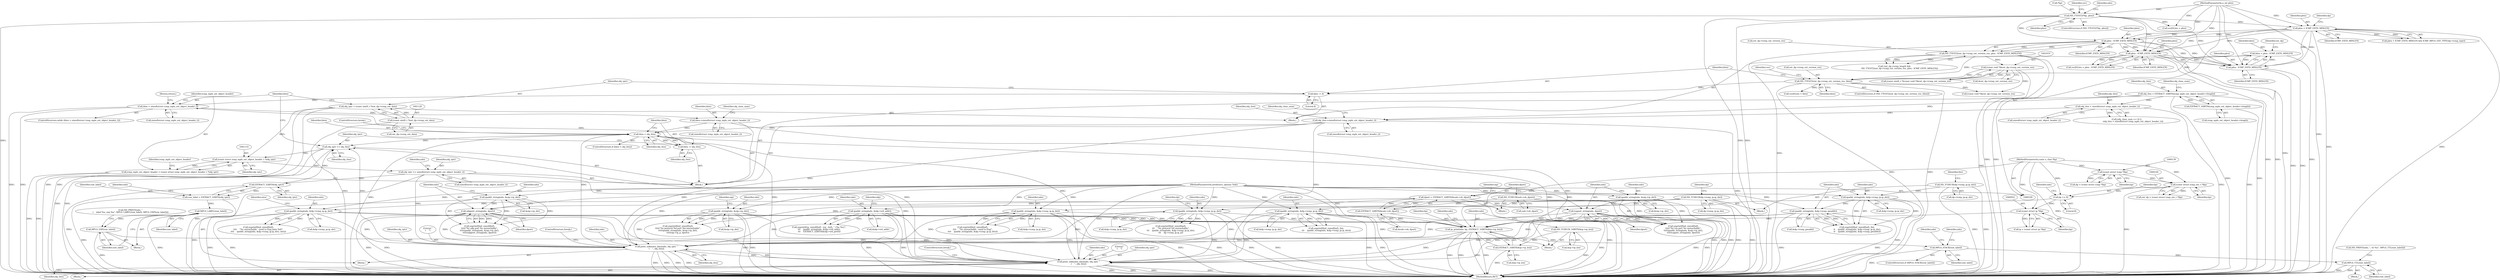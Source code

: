 digraph "0_tcpdump_8509ef02eceb2bbb479cea10fe4a7ec6395f1a8b@API" {
"1001125" [label="(Call,hlen > sizeof(struct icmp_mpls_ext_object_header_t))"];
"1001253" [label="(Call,hlen -= obj_tlen)"];
"1001249" [label="(Call,hlen < obj_tlen)"];
"1001173" [label="(Call,hlen-=sizeof(struct icmp_mpls_ext_object_header_t))"];
"1001125" [label="(Call,hlen > sizeof(struct icmp_mpls_ext_object_header_t))"];
"1001114" [label="(Call,hlen -= 4)"];
"1001069" [label="(Call,ND_TTEST2(ext_dp->icmp_ext_version_res, hlen))"];
"1001002" [label="(Call,ND_TTEST2(ext_dp->icmp_ext_version_res, plen - ICMP_EXTD_MINLEN))"];
"1001006" [label="(Call,plen - ICMP_EXTD_MINLEN)"];
"1000880" [label="(Call,ND_TTEST2(*bp, plen))"];
"1000112" [label="(MethodParameterIn,u_int plen)"];
"1000985" [label="(Call,plen > ICMP_EXTD_MINLEN)"];
"1001018" [label="(Call,(const void *)&ext_dp->icmp_ext_version_res)"];
"1001063" [label="(Call,hlen = plen - ICMP_EXTD_MINLEN)"];
"1001065" [label="(Call,plen - ICMP_EXTD_MINLEN)"];
"1001030" [label="(Call,plen - ICMP_EXTD_MINLEN)"];
"1001188" [label="(Call,obj_tlen-=sizeof(struct icmp_mpls_ext_object_header_t))"];
"1001138" [label="(Call,obj_tlen = EXTRACT_16BITS(icmp_mpls_ext_object_header->length))"];
"1001140" [label="(Call,EXTRACT_16BITS(icmp_mpls_ext_object_header->length))"];
"1001182" [label="(Call,obj_tlen < sizeof(struct icmp_mpls_ext_object_header_t))"];
"1001234" [label="(Call,print_unknown_data(ndo, obj_tptr, \"\n\t    \", obj_tlen))"];
"1000311" [label="(Call,udpport_string(ndo, dport))"];
"1000305" [label="(Call,ipaddr_string(ndo, &oip->ip_dst))"];
"1000110" [label="(MethodParameterIn,netdissect_options *ndo)"];
"1000267" [label="(Call,dport = EXTRACT_16BITS(&ouh->uh_dport))"];
"1000269" [label="(Call,EXTRACT_16BITS(&ouh->uh_dport))"];
"1000263" [label="(Call,ND_TCHECK(ouh->uh_dport))"];
"1000293" [label="(Call,tcpport_string(ndo, dport))"];
"1000287" [label="(Call,ipaddr_string(ndo, &oip->ip_dst))"];
"1000408" [label="(Call,ipaddr_string(ndo, &dp->icmp_ip.ip_dst))"];
"1000196" [label="(Call,ND_TCHECK(dp->icmp_ip.ip_dst))"];
"1001242" [label="(Call,print_unknown_data(ndo, obj_tptr, \"\n\t    \", obj_tlen))"];
"1000365" [label="(Call,ipaddr_string(ndo, &dp->icmp_ip.ip_dst))"];
"1000323" [label="(Call,ipaddr_string(ndo, &oip->ip_dst))"];
"1000656" [label="(Call,ipaddr_string(ndo, &idp->ird_addr))"];
"1000383" [label="(Call,ipaddr_string(ndo, &dp->icmp_ip.ip_dst))"];
"1000964" [label="(Call,ip_print(ndo, bp, EXTRACT_16BITS(&ip->ip_len)))"];
"1000221" [label="(Call,ipaddr_string(ndo, &dp->icmp_ip.ip_dst))"];
"1000448" [label="(Call,ipaddr_string(ndo, &dp->icmp_gwaddr))"];
"1000440" [label="(Call,ipaddr_string(ndo, &dp->icmp_ip.ip_dst))"];
"1000419" [label="(Call,ND_TCHECK(dp->icmp_ip.ip_dst))"];
"1000951" [label="(Call,(const struct ip *)bp)"];
"1000942" [label="(Call,bp += 8)"];
"1000143" [label="(Call,(const struct icmp_ext_t *)bp)"];
"1000138" [label="(Call,(const struct icmp *)bp)"];
"1000111" [label="(MethodParameterIn,const u_char *bp)"];
"1000967" [label="(Call,EXTRACT_16BITS(&ip->ip_len))"];
"1000959" [label="(Call,ND_TCHECK_16BITS(&ip->ip_len))"];
"1001154" [label="(Call,obj_tptr += sizeof(struct icmp_mpls_ext_object_header_t))"];
"1001132" [label="(Call,(const struct icmp_mpls_ext_object_header_t *)obj_tptr)"];
"1001256" [label="(Call,obj_tptr += obj_tlen)"];
"1001206" [label="(Call,EXTRACT_32BITS(obj_tptr))"];
"1001117" [label="(Call,obj_tptr = (const uint8_t *)ext_dp->icmp_ext_data)"];
"1001119" [label="(Call,(const uint8_t *)ext_dp->icmp_ext_data)"];
"1001130" [label="(Call,icmp_mpls_ext_object_header = (const struct icmp_mpls_ext_object_header_t *)obj_tptr)"];
"1001204" [label="(Call,raw_label = EXTRACT_32BITS(obj_tptr))"];
"1001214" [label="(Call,MPLS_LABEL(raw_label))"];
"1001216" [label="(Call,MPLS_EXP(raw_label))"];
"1001219" [label="(Call,MPLS_STACK(raw_label))"];
"1001230" [label="(Call,MPLS_TTL(raw_label))"];
"1000426" [label="(Identifier,fmt)"];
"1000941" [label="(Block,)"];
"1000658" [label="(Call,&idp->ird_addr)"];
"1000880" [label="(Call,ND_TTEST2(*bp, plen))"];
"1001243" [label="(Identifier,ndo)"];
"1000947" [label="(Identifier,ndo)"];
"1000942" [label="(Call,bp += 8)"];
"1001141" [label="(Call,icmp_mpls_ext_object_header->length)"];
"1000896" [label="(Call,vec[0].len = plen)"];
"1000665" [label="(Identifier,idp)"];
"1001067" [label="(Identifier,ICMP_EXTD_MINLEN)"];
"1001030" [label="(Call,plen - ICMP_EXTD_MINLEN)"];
"1001183" [label="(Identifier,obj_tlen)"];
"1001245" [label="(Literal,\"\n\t    \")"];
"1000276" [label="(Identifier,oip)"];
"1000657" [label="(Identifier,ndo)"];
"1000384" [label="(Identifier,ndo)"];
"1000294" [label="(Identifier,ndo)"];
"1001228" [label="(Block,)"];
"1001070" [label="(Call,ext_dp->icmp_ext_version_res)"];
"1000997" [label="(Call,!ext_dp->icmp_length &&\n                ND_TTEST2(ext_dp->icmp_ext_version_res, plen - ICMP_EXTD_MINLEN))"];
"1001219" [label="(Call,MPLS_STACK(raw_label))"];
"1001020" [label="(Call,&ext_dp->icmp_ext_version_res)"];
"1000656" [label="(Call,ipaddr_string(ndo, &idp->ird_addr))"];
"1001239" [label="(ControlStructure,break;)"];
"1000136" [label="(Call,dp = (const struct icmp *)bp)"];
"1001066" [label="(Identifier,plen)"];
"1001254" [label="(Identifier,hlen)"];
"1000162" [label="(Block,)"];
"1000881" [label="(Call,*bp)"];
"1000647" [label="(Call,snprintf(cp, sizeof(buf) - (cp - buf), \" {%s %u}\",\n\t\t\t    ipaddr_string(ndo, &idp->ird_addr),\n\t\t\t    EXTRACT_32BITS(&idp->ird_pref)))"];
"1000985" [label="(Call,plen > ICMP_EXTD_MINLEN)"];
"1000944" [label="(Literal,8)"];
"1001173" [label="(Call,hlen-=sizeof(struct icmp_mpls_ext_object_header_t))"];
"1000269" [label="(Call,EXTRACT_16BITS(&ouh->uh_dport))"];
"1000197" [label="(Call,dp->icmp_ip.ip_dst)"];
"1001188" [label="(Call,obj_tlen-=sizeof(struct icmp_mpls_ext_object_header_t))"];
"1000307" [label="(Call,&oip->ip_dst)"];
"1000111" [label="(MethodParameterIn,const u_char *bp)"];
"1001216" [label="(Call,MPLS_EXP(raw_label))"];
"1000435" [label="(Call,snprintf(buf, sizeof(buf), fmt,\n\t\t    ipaddr_string(ndo, &dp->icmp_ip.ip_dst),\n\t\t    ipaddr_string(ndo, &dp->icmp_gwaddr)))"];
"1000883" [label="(Identifier,plen)"];
"1001145" [label="(Identifier,obj_class_num)"];
"1000966" [label="(Identifier,bp)"];
"1001016" [label="(Call,(const uint8_t *)(const void *)&ext_dp->icmp_ext_version_res)"];
"1001175" [label="(Call,sizeof(struct icmp_mpls_ext_object_header_t))"];
"1001235" [label="(Identifier,ndo)"];
"1000366" [label="(Identifier,ndo)"];
"1000141" [label="(Call,ext_dp = (const struct icmp_ext_t *)bp)"];
"1000949" [label="(Call,ip = (const struct ip *)bp)"];
"1000440" [label="(Call,ipaddr_string(ndo, &dp->icmp_ip.ip_dst))"];
"1001249" [label="(Call,hlen < obj_tlen)"];
"1001244" [label="(Identifier,obj_tptr)"];
"1000204" [label="(Identifier,dp)"];
"1000223" [label="(Call,&dp->icmp_ip.ip_dst)"];
"1000888" [label="(Identifier,vec)"];
"1000953" [label="(Identifier,bp)"];
"1001127" [label="(Call,sizeof(struct icmp_mpls_ext_object_header_t))"];
"1001126" [label="(Identifier,hlen)"];
"1000145" [label="(Identifier,bp)"];
"1000968" [label="(Call,&ip->ip_len)"];
"1001118" [label="(Identifier,obj_tptr)"];
"1000318" [label="(Call,snprintf(buf, sizeof(buf),\n\t\t\t\t\t\"%s protocol %d port %d unreachable\",\n\t\t\t\t\tipaddr_string(ndo, &oip->ip_dst),\n\t\t\t\t\toip->ip_p, dport))"];
"1001214" [label="(Call,MPLS_LABEL(raw_label))"];
"1000196" [label="(Call,ND_TCHECK(dp->icmp_ip.ip_dst))"];
"1001207" [label="(Identifier,obj_tptr)"];
"1001089" [label="(Call,vec[0].len = hlen)"];
"1000385" [label="(Call,&dp->icmp_ip.ip_dst)"];
"1001205" [label="(Identifier,raw_label)"];
"1001198" [label="(Block,)"];
"1000960" [label="(Call,&ip->ip_len)"];
"1000984" [label="(Call,plen > ICMP_EXTD_MINLEN && ICMP_MPLS_EXT_TYPE(dp->icmp_type))"];
"1000300" [label="(Call,snprintf(buf, sizeof(buf),\n\t\t\t\t\t\"%s udp port %s unreachable\",\n\t\t\t\t\tipaddr_string(ndo, &oip->ip_dst),\n\t\t\t\t\tudpport_string(ndo, dport)))"];
"1000449" [label="(Identifier,ndo)"];
"1000964" [label="(Call,ip_print(ndo, bp, EXTRACT_16BITS(&ip->ip_len)))"];
"1000408" [label="(Call,ipaddr_string(ndo, &dp->icmp_ip.ip_dst))"];
"1001160" [label="(Identifier,ndo)"];
"1001236" [label="(Identifier,obj_tptr)"];
"1000287" [label="(Call,ipaddr_string(ndo, &oip->ip_dst))"];
"1001156" [label="(Call,sizeof(struct icmp_mpls_ext_object_header_t))"];
"1001131" [label="(Identifier,icmp_mpls_ext_object_header)"];
"1001253" [label="(Call,hlen -= obj_tlen)"];
"1001065" [label="(Call,plen - ICMP_EXTD_MINLEN)"];
"1001003" [label="(Call,ext_dp->icmp_ext_version_res)"];
"1001132" [label="(Call,(const struct icmp_mpls_ext_object_header_t *)obj_tptr)"];
"1000110" [label="(MethodParameterIn,netdissect_options *ndo)"];
"1001258" [label="(Identifier,obj_tlen)"];
"1001190" [label="(Call,sizeof(struct icmp_mpls_ext_object_header_t))"];
"1001125" [label="(Call,hlen > sizeof(struct icmp_mpls_ext_object_header_t))"];
"1000270" [label="(Call,&ouh->uh_dport)"];
"1000410" [label="(Call,&dp->icmp_ip.ip_dst)"];
"1000143" [label="(Call,(const struct icmp_ext_t *)bp)"];
"1000450" [label="(Call,&dp->icmp_gwaddr)"];
"1001242" [label="(Call,print_unknown_data(ndo, obj_tptr, \"\n\t    \", obj_tlen))"];
"1001184" [label="(Call,sizeof(struct icmp_mpls_ext_object_header_t))"];
"1001213" [label="(Block,)"];
"1001078" [label="(Identifier,vec)"];
"1001247" [label="(ControlStructure,break;)"];
"1001018" [label="(Call,(const void *)&ext_dp->icmp_ext_version_res)"];
"1001257" [label="(Identifier,obj_tptr)"];
"1001256" [label="(Call,obj_tptr += obj_tlen)"];
"1001063" [label="(Call,hlen = plen - ICMP_EXTD_MINLEN)"];
"1001210" [label="(Identifier,ndo)"];
"1000306" [label="(Identifier,ndo)"];
"1001031" [label="(Identifier,plen)"];
"1001217" [label="(Identifier,raw_label)"];
"1001259" [label="(Return,return;)"];
"1001007" [label="(Identifier,plen)"];
"1001071" [label="(Identifier,ext_dp)"];
"1000112" [label="(MethodParameterIn,u_int plen)"];
"1001129" [label="(Block,)"];
"1001002" [label="(Call,ND_TTEST2(ext_dp->icmp_ext_version_res, plen - ICMP_EXTD_MINLEN))"];
"1000442" [label="(Call,&dp->icmp_ip.ip_dst)"];
"1001215" [label="(Identifier,raw_label)"];
"1001220" [label="(Identifier,raw_label)"];
"1000360" [label="(Call,snprintf(buf, sizeof(buf),\n\t\t\t\t    \"%s unreachable - need to frag (mtu %d)\",\n\t\t\t\t    ipaddr_string(ndo, &dp->icmp_ip.ip_dst), mtu))"];
"1000323" [label="(Call,ipaddr_string(ndo, &oip->ip_dst))"];
"1000324" [label="(Identifier,ndo)"];
"1000951" [label="(Call,(const struct ip *)bp)"];
"1000267" [label="(Call,dport = EXTRACT_16BITS(&ouh->uh_dport))"];
"1001154" [label="(Call,obj_tptr += sizeof(struct icmp_mpls_ext_object_header_t))"];
"1001115" [label="(Identifier,hlen)"];
"1000288" [label="(Identifier,ndo)"];
"1000403" [label="(Call,snprintf(buf, sizeof(buf), fmt,\n\t\t\t    ipaddr_string(ndo, &dp->icmp_ip.ip_dst)))"];
"1001206" [label="(Call,EXTRACT_32BITS(obj_tptr))"];
"1001193" [label="(Identifier,obj_class_num)"];
"1001248" [label="(ControlStructure,if (hlen < obj_tlen))"];
"1001225" [label="(Call,ND_PRINT((ndo, \", ttl %u\", MPLS_TTL(raw_label))))"];
"1000312" [label="(Identifier,ndo)"];
"1001073" [label="(Identifier,hlen)"];
"1001064" [label="(Identifier,hlen)"];
"1001230" [label="(Call,MPLS_TTL(raw_label))"];
"1001134" [label="(Identifier,obj_tptr)"];
"1001068" [label="(ControlStructure,if (ND_TTEST2(ext_dp->icmp_ext_version_res, hlen)))"];
"1000419" [label="(Call,ND_TCHECK(dp->icmp_ip.ip_dst))"];
"1000216" [label="(Call,snprintf(buf, sizeof(buf),\n\t\t\t    \"%s protocol %d unreachable\",\n\t\t\t    ipaddr_string(ndo, &dp->icmp_ip.ip_dst),\n\t\t\t    dp->icmp_ip.ip_p))"];
"1000295" [label="(Identifier,dport)"];
"1001255" [label="(Identifier,obj_tlen)"];
"1001130" [label="(Call,icmp_mpls_ext_object_header = (const struct icmp_mpls_ext_object_header_t *)obj_tptr)"];
"1000879" [label="(ControlStructure,if (ND_TTEST2(*bp, plen)))"];
"1000268" [label="(Identifier,dport)"];
"1001024" [label="(Call,vec[0].len = plen - ICMP_EXTD_MINLEN)"];
"1000383" [label="(Call,ipaddr_string(ndo, &dp->icmp_ip.ip_dst))"];
"1001138" [label="(Call,obj_tlen = EXTRACT_16BITS(icmp_mpls_ext_object_header->length))"];
"1001119" [label="(Call,(const uint8_t *)ext_dp->icmp_ext_data)"];
"1001069" [label="(Call,ND_TTEST2(ext_dp->icmp_ext_version_res, hlen))"];
"1001252" [label="(ControlStructure,break;)"];
"1000974" [label="(Identifier,ndo)"];
"1000959" [label="(Call,ND_TCHECK_16BITS(&ip->ip_len))"];
"1001174" [label="(Identifier,hlen)"];
"1000325" [label="(Call,&oip->ip_dst)"];
"1001137" [label="(Identifier,icmp_mpls_ext_object_header)"];
"1000409" [label="(Identifier,ndo)"];
"1001008" [label="(Identifier,ICMP_EXTD_MINLEN)"];
"1000420" [label="(Call,dp->icmp_ip.ip_dst)"];
"1001139" [label="(Identifier,obj_tlen)"];
"1000373" [label="(Identifier,mtu)"];
"1001234" [label="(Call,print_unknown_data(ndo, obj_tptr, \"\n\t    \", obj_tlen))"];
"1000990" [label="(Identifier,dp)"];
"1001223" [label="(Identifier,ndo)"];
"1000231" [label="(Identifier,dp)"];
"1001124" [label="(ControlStructure,while (hlen > sizeof(struct icmp_mpls_ext_object_header_t)))"];
"1001237" [label="(Literal,\"\n\t    \")"];
"1000987" [label="(Identifier,ICMP_EXTD_MINLEN)"];
"1000293" [label="(Call,tcpport_string(ndo, dport))"];
"1000365" [label="(Call,ipaddr_string(ndo, &dp->icmp_ip.ip_dst))"];
"1000140" [label="(Identifier,bp)"];
"1000986" [label="(Identifier,plen)"];
"1000378" [label="(Call,snprintf(buf, sizeof(buf),\n\t\t\t\t    \"%s unreachable - need to frag\",\n\t\t\t\t    ipaddr_string(ndo, &dp->icmp_ip.ip_dst)))"];
"1000263" [label="(Call,ND_TCHECK(ouh->uh_dport))"];
"1001114" [label="(Call,hlen -= 4)"];
"1001140" [label="(Call,EXTRACT_16BITS(icmp_mpls_ext_object_header->length))"];
"1001178" [label="(Call,(obj_class_num == 0) ||\n                    (obj_tlen < sizeof(struct icmp_mpls_ext_object_header_t)))"];
"1000992" [label="(Block,)"];
"1000311" [label="(Call,udpport_string(ndo, dport))"];
"1000221" [label="(Call,ipaddr_string(ndo, &dp->icmp_ip.ip_dst))"];
"1001251" [label="(Identifier,obj_tlen)"];
"1001180" [label="(Identifier,obj_class_num)"];
"1000330" [label="(Identifier,oip)"];
"1001182" [label="(Call,obj_tlen < sizeof(struct icmp_mpls_ext_object_header_t))"];
"1001265" [label="(MethodReturn,RET)"];
"1001250" [label="(Identifier,hlen)"];
"1000313" [label="(Identifier,dport)"];
"1000282" [label="(Call,snprintf(buf, sizeof(buf),\n\t\t\t\t\t\"%s tcp port %s unreachable\",\n\t\t\t\t\tipaddr_string(ndo, &oip->ip_dst),\n\t\t\t\t\ttcpport_string(ndo, dport)))"];
"1001227" [label="(Identifier,ndo)"];
"1001246" [label="(Identifier,obj_tlen)"];
"1000441" [label="(Identifier,ndo)"];
"1001194" [label="(Block,)"];
"1001155" [label="(Identifier,obj_tptr)"];
"1001218" [label="(ControlStructure,if (MPLS_STACK(raw_label)))"];
"1000206" [label="(Block,)"];
"1000965" [label="(Identifier,ndo)"];
"1001121" [label="(Call,ext_dp->icmp_ext_data)"];
"1001189" [label="(Identifier,obj_tlen)"];
"1001117" [label="(Call,obj_tptr = (const uint8_t *)ext_dp->icmp_ext_data)"];
"1000367" [label="(Call,&dp->icmp_ip.ip_dst)"];
"1001208" [label="(Call,ND_PRINT((ndo, \"\n\t    label %u, exp %u\", MPLS_LABEL(raw_label), MPLS_EXP(raw_label))))"];
"1000289" [label="(Call,&oip->ip_dst)"];
"1000943" [label="(Identifier,bp)"];
"1000448" [label="(Call,ipaddr_string(ndo, &dp->icmp_gwaddr))"];
"1000264" [label="(Call,ouh->uh_dport)"];
"1000967" [label="(Call,EXTRACT_16BITS(&ip->ip_len))"];
"1001083" [label="(Call,(const void *)&ext_dp->icmp_ext_version_res)"];
"1001231" [label="(Identifier,raw_label)"];
"1000138" [label="(Call,(const struct icmp *)bp)"];
"1000934" [label="(Identifier,ndo)"];
"1001204" [label="(Call,raw_label = EXTRACT_32BITS(obj_tptr))"];
"1001238" [label="(Identifier,obj_tlen)"];
"1000305" [label="(Call,ipaddr_string(ndo, &oip->ip_dst))"];
"1001006" [label="(Call,plen - ICMP_EXTD_MINLEN)"];
"1001032" [label="(Identifier,ICMP_EXTD_MINLEN)"];
"1001116" [label="(Literal,4)"];
"1000222" [label="(Identifier,ndo)"];
"1001125" -> "1001124"  [label="AST: "];
"1001125" -> "1001127"  [label="CFG: "];
"1001126" -> "1001125"  [label="AST: "];
"1001127" -> "1001125"  [label="AST: "];
"1001131" -> "1001125"  [label="CFG: "];
"1001259" -> "1001125"  [label="CFG: "];
"1001125" -> "1001265"  [label="DDG: "];
"1001125" -> "1001265"  [label="DDG: "];
"1001253" -> "1001125"  [label="DDG: "];
"1001114" -> "1001125"  [label="DDG: "];
"1001125" -> "1001173"  [label="DDG: "];
"1001253" -> "1001129"  [label="AST: "];
"1001253" -> "1001255"  [label="CFG: "];
"1001254" -> "1001253"  [label="AST: "];
"1001255" -> "1001253"  [label="AST: "];
"1001257" -> "1001253"  [label="CFG: "];
"1001249" -> "1001253"  [label="DDG: "];
"1001249" -> "1001253"  [label="DDG: "];
"1001249" -> "1001248"  [label="AST: "];
"1001249" -> "1001251"  [label="CFG: "];
"1001250" -> "1001249"  [label="AST: "];
"1001251" -> "1001249"  [label="AST: "];
"1001252" -> "1001249"  [label="CFG: "];
"1001254" -> "1001249"  [label="CFG: "];
"1001249" -> "1001265"  [label="DDG: "];
"1001249" -> "1001265"  [label="DDG: "];
"1001249" -> "1001265"  [label="DDG: "];
"1001173" -> "1001249"  [label="DDG: "];
"1001188" -> "1001249"  [label="DDG: "];
"1001234" -> "1001249"  [label="DDG: "];
"1001242" -> "1001249"  [label="DDG: "];
"1001249" -> "1001256"  [label="DDG: "];
"1001173" -> "1001129"  [label="AST: "];
"1001173" -> "1001175"  [label="CFG: "];
"1001174" -> "1001173"  [label="AST: "];
"1001175" -> "1001173"  [label="AST: "];
"1001180" -> "1001173"  [label="CFG: "];
"1001173" -> "1001265"  [label="DDG: "];
"1001114" -> "1000992"  [label="AST: "];
"1001114" -> "1001116"  [label="CFG: "];
"1001115" -> "1001114"  [label="AST: "];
"1001116" -> "1001114"  [label="AST: "];
"1001118" -> "1001114"  [label="CFG: "];
"1001069" -> "1001114"  [label="DDG: "];
"1001069" -> "1001068"  [label="AST: "];
"1001069" -> "1001073"  [label="CFG: "];
"1001070" -> "1001069"  [label="AST: "];
"1001073" -> "1001069"  [label="AST: "];
"1001078" -> "1001069"  [label="CFG: "];
"1001115" -> "1001069"  [label="CFG: "];
"1001069" -> "1001265"  [label="DDG: "];
"1001069" -> "1001265"  [label="DDG: "];
"1001002" -> "1001069"  [label="DDG: "];
"1001018" -> "1001069"  [label="DDG: "];
"1001063" -> "1001069"  [label="DDG: "];
"1001069" -> "1001083"  [label="DDG: "];
"1001069" -> "1001089"  [label="DDG: "];
"1001002" -> "1000997"  [label="AST: "];
"1001002" -> "1001006"  [label="CFG: "];
"1001003" -> "1001002"  [label="AST: "];
"1001006" -> "1001002"  [label="AST: "];
"1000997" -> "1001002"  [label="CFG: "];
"1001002" -> "1001265"  [label="DDG: "];
"1001002" -> "1001265"  [label="DDG: "];
"1001002" -> "1000997"  [label="DDG: "];
"1001002" -> "1000997"  [label="DDG: "];
"1001006" -> "1001002"  [label="DDG: "];
"1001006" -> "1001002"  [label="DDG: "];
"1001002" -> "1001018"  [label="DDG: "];
"1001006" -> "1001008"  [label="CFG: "];
"1001007" -> "1001006"  [label="AST: "];
"1001008" -> "1001006"  [label="AST: "];
"1001006" -> "1001265"  [label="DDG: "];
"1001006" -> "1001265"  [label="DDG: "];
"1000880" -> "1001006"  [label="DDG: "];
"1000985" -> "1001006"  [label="DDG: "];
"1000985" -> "1001006"  [label="DDG: "];
"1000112" -> "1001006"  [label="DDG: "];
"1001006" -> "1001030"  [label="DDG: "];
"1001006" -> "1001030"  [label="DDG: "];
"1001006" -> "1001065"  [label="DDG: "];
"1001006" -> "1001065"  [label="DDG: "];
"1000880" -> "1000879"  [label="AST: "];
"1000880" -> "1000883"  [label="CFG: "];
"1000881" -> "1000880"  [label="AST: "];
"1000883" -> "1000880"  [label="AST: "];
"1000888" -> "1000880"  [label="CFG: "];
"1000934" -> "1000880"  [label="CFG: "];
"1000880" -> "1001265"  [label="DDG: "];
"1000880" -> "1001265"  [label="DDG: "];
"1000880" -> "1001265"  [label="DDG: "];
"1000112" -> "1000880"  [label="DDG: "];
"1000880" -> "1000896"  [label="DDG: "];
"1000880" -> "1000985"  [label="DDG: "];
"1000880" -> "1001030"  [label="DDG: "];
"1000880" -> "1001065"  [label="DDG: "];
"1000112" -> "1000109"  [label="AST: "];
"1000112" -> "1001265"  [label="DDG: "];
"1000112" -> "1000896"  [label="DDG: "];
"1000112" -> "1000985"  [label="DDG: "];
"1000112" -> "1001030"  [label="DDG: "];
"1000112" -> "1001065"  [label="DDG: "];
"1000985" -> "1000984"  [label="AST: "];
"1000985" -> "1000987"  [label="CFG: "];
"1000986" -> "1000985"  [label="AST: "];
"1000987" -> "1000985"  [label="AST: "];
"1000990" -> "1000985"  [label="CFG: "];
"1000984" -> "1000985"  [label="CFG: "];
"1000985" -> "1001265"  [label="DDG: "];
"1000985" -> "1001265"  [label="DDG: "];
"1000985" -> "1000984"  [label="DDG: "];
"1000985" -> "1000984"  [label="DDG: "];
"1000985" -> "1001030"  [label="DDG: "];
"1000985" -> "1001030"  [label="DDG: "];
"1000985" -> "1001065"  [label="DDG: "];
"1000985" -> "1001065"  [label="DDG: "];
"1001018" -> "1001016"  [label="AST: "];
"1001018" -> "1001020"  [label="CFG: "];
"1001019" -> "1001018"  [label="AST: "];
"1001020" -> "1001018"  [label="AST: "];
"1001016" -> "1001018"  [label="CFG: "];
"1001018" -> "1001265"  [label="DDG: "];
"1001018" -> "1001016"  [label="DDG: "];
"1001018" -> "1001083"  [label="DDG: "];
"1001063" -> "1000992"  [label="AST: "];
"1001063" -> "1001065"  [label="CFG: "];
"1001064" -> "1001063"  [label="AST: "];
"1001065" -> "1001063"  [label="AST: "];
"1001071" -> "1001063"  [label="CFG: "];
"1001063" -> "1001265"  [label="DDG: "];
"1001065" -> "1001063"  [label="DDG: "];
"1001065" -> "1001063"  [label="DDG: "];
"1001065" -> "1001067"  [label="CFG: "];
"1001066" -> "1001065"  [label="AST: "];
"1001067" -> "1001065"  [label="AST: "];
"1001065" -> "1001265"  [label="DDG: "];
"1001065" -> "1001265"  [label="DDG: "];
"1001030" -> "1001065"  [label="DDG: "];
"1001030" -> "1001065"  [label="DDG: "];
"1001030" -> "1001024"  [label="AST: "];
"1001030" -> "1001032"  [label="CFG: "];
"1001031" -> "1001030"  [label="AST: "];
"1001032" -> "1001030"  [label="AST: "];
"1001024" -> "1001030"  [label="CFG: "];
"1001030" -> "1001265"  [label="DDG: "];
"1001030" -> "1001265"  [label="DDG: "];
"1001030" -> "1001024"  [label="DDG: "];
"1001030" -> "1001024"  [label="DDG: "];
"1001188" -> "1001129"  [label="AST: "];
"1001188" -> "1001190"  [label="CFG: "];
"1001189" -> "1001188"  [label="AST: "];
"1001190" -> "1001188"  [label="AST: "];
"1001193" -> "1001188"  [label="CFG: "];
"1001188" -> "1001265"  [label="DDG: "];
"1001138" -> "1001188"  [label="DDG: "];
"1001182" -> "1001188"  [label="DDG: "];
"1001188" -> "1001234"  [label="DDG: "];
"1001188" -> "1001242"  [label="DDG: "];
"1001138" -> "1001129"  [label="AST: "];
"1001138" -> "1001140"  [label="CFG: "];
"1001139" -> "1001138"  [label="AST: "];
"1001140" -> "1001138"  [label="AST: "];
"1001145" -> "1001138"  [label="CFG: "];
"1001138" -> "1001265"  [label="DDG: "];
"1001138" -> "1001265"  [label="DDG: "];
"1001140" -> "1001138"  [label="DDG: "];
"1001138" -> "1001182"  [label="DDG: "];
"1001140" -> "1001141"  [label="CFG: "];
"1001141" -> "1001140"  [label="AST: "];
"1001140" -> "1001265"  [label="DDG: "];
"1001182" -> "1001178"  [label="AST: "];
"1001182" -> "1001184"  [label="CFG: "];
"1001183" -> "1001182"  [label="AST: "];
"1001184" -> "1001182"  [label="AST: "];
"1001178" -> "1001182"  [label="CFG: "];
"1001182" -> "1001265"  [label="DDG: "];
"1001182" -> "1001178"  [label="DDG: "];
"1001234" -> "1001198"  [label="AST: "];
"1001234" -> "1001238"  [label="CFG: "];
"1001235" -> "1001234"  [label="AST: "];
"1001236" -> "1001234"  [label="AST: "];
"1001237" -> "1001234"  [label="AST: "];
"1001238" -> "1001234"  [label="AST: "];
"1001239" -> "1001234"  [label="CFG: "];
"1001234" -> "1001265"  [label="DDG: "];
"1001234" -> "1001265"  [label="DDG: "];
"1001234" -> "1001265"  [label="DDG: "];
"1001234" -> "1001265"  [label="DDG: "];
"1000311" -> "1001234"  [label="DDG: "];
"1000293" -> "1001234"  [label="DDG: "];
"1000408" -> "1001234"  [label="DDG: "];
"1001242" -> "1001234"  [label="DDG: "];
"1000365" -> "1001234"  [label="DDG: "];
"1000323" -> "1001234"  [label="DDG: "];
"1000656" -> "1001234"  [label="DDG: "];
"1000383" -> "1001234"  [label="DDG: "];
"1000964" -> "1001234"  [label="DDG: "];
"1000221" -> "1001234"  [label="DDG: "];
"1000448" -> "1001234"  [label="DDG: "];
"1000110" -> "1001234"  [label="DDG: "];
"1001154" -> "1001234"  [label="DDG: "];
"1001234" -> "1001242"  [label="DDG: "];
"1001234" -> "1001256"  [label="DDG: "];
"1000311" -> "1000300"  [label="AST: "];
"1000311" -> "1000313"  [label="CFG: "];
"1000312" -> "1000311"  [label="AST: "];
"1000313" -> "1000311"  [label="AST: "];
"1000300" -> "1000311"  [label="CFG: "];
"1000311" -> "1001265"  [label="DDG: "];
"1000311" -> "1001265"  [label="DDG: "];
"1000311" -> "1000300"  [label="DDG: "];
"1000311" -> "1000300"  [label="DDG: "];
"1000305" -> "1000311"  [label="DDG: "];
"1000110" -> "1000311"  [label="DDG: "];
"1000267" -> "1000311"  [label="DDG: "];
"1000311" -> "1000964"  [label="DDG: "];
"1000311" -> "1001242"  [label="DDG: "];
"1000305" -> "1000300"  [label="AST: "];
"1000305" -> "1000307"  [label="CFG: "];
"1000306" -> "1000305"  [label="AST: "];
"1000307" -> "1000305"  [label="AST: "];
"1000312" -> "1000305"  [label="CFG: "];
"1000305" -> "1001265"  [label="DDG: "];
"1000305" -> "1000300"  [label="DDG: "];
"1000305" -> "1000300"  [label="DDG: "];
"1000110" -> "1000305"  [label="DDG: "];
"1000110" -> "1000109"  [label="AST: "];
"1000110" -> "1001265"  [label="DDG: "];
"1000110" -> "1000221"  [label="DDG: "];
"1000110" -> "1000287"  [label="DDG: "];
"1000110" -> "1000293"  [label="DDG: "];
"1000110" -> "1000323"  [label="DDG: "];
"1000110" -> "1000365"  [label="DDG: "];
"1000110" -> "1000383"  [label="DDG: "];
"1000110" -> "1000408"  [label="DDG: "];
"1000110" -> "1000440"  [label="DDG: "];
"1000110" -> "1000448"  [label="DDG: "];
"1000110" -> "1000656"  [label="DDG: "];
"1000110" -> "1000964"  [label="DDG: "];
"1000110" -> "1001242"  [label="DDG: "];
"1000267" -> "1000206"  [label="AST: "];
"1000267" -> "1000269"  [label="CFG: "];
"1000268" -> "1000267"  [label="AST: "];
"1000269" -> "1000267"  [label="AST: "];
"1000276" -> "1000267"  [label="CFG: "];
"1000267" -> "1001265"  [label="DDG: "];
"1000269" -> "1000267"  [label="DDG: "];
"1000267" -> "1000293"  [label="DDG: "];
"1000267" -> "1000318"  [label="DDG: "];
"1000269" -> "1000270"  [label="CFG: "];
"1000270" -> "1000269"  [label="AST: "];
"1000269" -> "1001265"  [label="DDG: "];
"1000263" -> "1000269"  [label="DDG: "];
"1000263" -> "1000206"  [label="AST: "];
"1000263" -> "1000264"  [label="CFG: "];
"1000264" -> "1000263"  [label="AST: "];
"1000268" -> "1000263"  [label="CFG: "];
"1000263" -> "1001265"  [label="DDG: "];
"1000263" -> "1001265"  [label="DDG: "];
"1000293" -> "1000282"  [label="AST: "];
"1000293" -> "1000295"  [label="CFG: "];
"1000294" -> "1000293"  [label="AST: "];
"1000295" -> "1000293"  [label="AST: "];
"1000282" -> "1000293"  [label="CFG: "];
"1000293" -> "1001265"  [label="DDG: "];
"1000293" -> "1001265"  [label="DDG: "];
"1000293" -> "1000282"  [label="DDG: "];
"1000293" -> "1000282"  [label="DDG: "];
"1000287" -> "1000293"  [label="DDG: "];
"1000293" -> "1000964"  [label="DDG: "];
"1000293" -> "1001242"  [label="DDG: "];
"1000287" -> "1000282"  [label="AST: "];
"1000287" -> "1000289"  [label="CFG: "];
"1000288" -> "1000287"  [label="AST: "];
"1000289" -> "1000287"  [label="AST: "];
"1000294" -> "1000287"  [label="CFG: "];
"1000287" -> "1001265"  [label="DDG: "];
"1000287" -> "1000282"  [label="DDG: "];
"1000287" -> "1000282"  [label="DDG: "];
"1000408" -> "1000403"  [label="AST: "];
"1000408" -> "1000410"  [label="CFG: "];
"1000409" -> "1000408"  [label="AST: "];
"1000410" -> "1000408"  [label="AST: "];
"1000403" -> "1000408"  [label="CFG: "];
"1000408" -> "1001265"  [label="DDG: "];
"1000408" -> "1001265"  [label="DDG: "];
"1000408" -> "1000403"  [label="DDG: "];
"1000408" -> "1000403"  [label="DDG: "];
"1000196" -> "1000408"  [label="DDG: "];
"1000408" -> "1000964"  [label="DDG: "];
"1000408" -> "1001242"  [label="DDG: "];
"1000196" -> "1000162"  [label="AST: "];
"1000196" -> "1000197"  [label="CFG: "];
"1000197" -> "1000196"  [label="AST: "];
"1000204" -> "1000196"  [label="CFG: "];
"1000196" -> "1001265"  [label="DDG: "];
"1000196" -> "1001265"  [label="DDG: "];
"1000196" -> "1000221"  [label="DDG: "];
"1000196" -> "1000365"  [label="DDG: "];
"1000196" -> "1000383"  [label="DDG: "];
"1001242" -> "1001194"  [label="AST: "];
"1001242" -> "1001246"  [label="CFG: "];
"1001243" -> "1001242"  [label="AST: "];
"1001244" -> "1001242"  [label="AST: "];
"1001245" -> "1001242"  [label="AST: "];
"1001246" -> "1001242"  [label="AST: "];
"1001247" -> "1001242"  [label="CFG: "];
"1001242" -> "1001265"  [label="DDG: "];
"1001242" -> "1001265"  [label="DDG: "];
"1001242" -> "1001265"  [label="DDG: "];
"1001242" -> "1001265"  [label="DDG: "];
"1000365" -> "1001242"  [label="DDG: "];
"1000323" -> "1001242"  [label="DDG: "];
"1000656" -> "1001242"  [label="DDG: "];
"1000383" -> "1001242"  [label="DDG: "];
"1000964" -> "1001242"  [label="DDG: "];
"1000221" -> "1001242"  [label="DDG: "];
"1000448" -> "1001242"  [label="DDG: "];
"1001154" -> "1001242"  [label="DDG: "];
"1001242" -> "1001256"  [label="DDG: "];
"1000365" -> "1000360"  [label="AST: "];
"1000365" -> "1000367"  [label="CFG: "];
"1000366" -> "1000365"  [label="AST: "];
"1000367" -> "1000365"  [label="AST: "];
"1000373" -> "1000365"  [label="CFG: "];
"1000365" -> "1001265"  [label="DDG: "];
"1000365" -> "1001265"  [label="DDG: "];
"1000365" -> "1000360"  [label="DDG: "];
"1000365" -> "1000360"  [label="DDG: "];
"1000365" -> "1000964"  [label="DDG: "];
"1000323" -> "1000318"  [label="AST: "];
"1000323" -> "1000325"  [label="CFG: "];
"1000324" -> "1000323"  [label="AST: "];
"1000325" -> "1000323"  [label="AST: "];
"1000330" -> "1000323"  [label="CFG: "];
"1000323" -> "1001265"  [label="DDG: "];
"1000323" -> "1001265"  [label="DDG: "];
"1000323" -> "1000318"  [label="DDG: "];
"1000323" -> "1000318"  [label="DDG: "];
"1000323" -> "1000964"  [label="DDG: "];
"1000656" -> "1000647"  [label="AST: "];
"1000656" -> "1000658"  [label="CFG: "];
"1000657" -> "1000656"  [label="AST: "];
"1000658" -> "1000656"  [label="AST: "];
"1000665" -> "1000656"  [label="CFG: "];
"1000656" -> "1001265"  [label="DDG: "];
"1000656" -> "1001265"  [label="DDG: "];
"1000656" -> "1000647"  [label="DDG: "];
"1000656" -> "1000647"  [label="DDG: "];
"1000656" -> "1000964"  [label="DDG: "];
"1000383" -> "1000378"  [label="AST: "];
"1000383" -> "1000385"  [label="CFG: "];
"1000384" -> "1000383"  [label="AST: "];
"1000385" -> "1000383"  [label="AST: "];
"1000378" -> "1000383"  [label="CFG: "];
"1000383" -> "1001265"  [label="DDG: "];
"1000383" -> "1001265"  [label="DDG: "];
"1000383" -> "1000378"  [label="DDG: "];
"1000383" -> "1000378"  [label="DDG: "];
"1000383" -> "1000964"  [label="DDG: "];
"1000964" -> "1000941"  [label="AST: "];
"1000964" -> "1000967"  [label="CFG: "];
"1000965" -> "1000964"  [label="AST: "];
"1000966" -> "1000964"  [label="AST: "];
"1000967" -> "1000964"  [label="AST: "];
"1000974" -> "1000964"  [label="CFG: "];
"1000964" -> "1001265"  [label="DDG: "];
"1000964" -> "1001265"  [label="DDG: "];
"1000964" -> "1001265"  [label="DDG: "];
"1000964" -> "1001265"  [label="DDG: "];
"1000221" -> "1000964"  [label="DDG: "];
"1000448" -> "1000964"  [label="DDG: "];
"1000951" -> "1000964"  [label="DDG: "];
"1000111" -> "1000964"  [label="DDG: "];
"1000967" -> "1000964"  [label="DDG: "];
"1000221" -> "1000216"  [label="AST: "];
"1000221" -> "1000223"  [label="CFG: "];
"1000222" -> "1000221"  [label="AST: "];
"1000223" -> "1000221"  [label="AST: "];
"1000231" -> "1000221"  [label="CFG: "];
"1000221" -> "1001265"  [label="DDG: "];
"1000221" -> "1001265"  [label="DDG: "];
"1000221" -> "1000216"  [label="DDG: "];
"1000221" -> "1000216"  [label="DDG: "];
"1000448" -> "1000435"  [label="AST: "];
"1000448" -> "1000450"  [label="CFG: "];
"1000449" -> "1000448"  [label="AST: "];
"1000450" -> "1000448"  [label="AST: "];
"1000435" -> "1000448"  [label="CFG: "];
"1000448" -> "1001265"  [label="DDG: "];
"1000448" -> "1001265"  [label="DDG: "];
"1000448" -> "1000435"  [label="DDG: "];
"1000448" -> "1000435"  [label="DDG: "];
"1000440" -> "1000448"  [label="DDG: "];
"1000440" -> "1000435"  [label="AST: "];
"1000440" -> "1000442"  [label="CFG: "];
"1000441" -> "1000440"  [label="AST: "];
"1000442" -> "1000440"  [label="AST: "];
"1000449" -> "1000440"  [label="CFG: "];
"1000440" -> "1001265"  [label="DDG: "];
"1000440" -> "1000435"  [label="DDG: "];
"1000440" -> "1000435"  [label="DDG: "];
"1000419" -> "1000440"  [label="DDG: "];
"1000419" -> "1000162"  [label="AST: "];
"1000419" -> "1000420"  [label="CFG: "];
"1000420" -> "1000419"  [label="AST: "];
"1000426" -> "1000419"  [label="CFG: "];
"1000419" -> "1001265"  [label="DDG: "];
"1000419" -> "1001265"  [label="DDG: "];
"1000951" -> "1000949"  [label="AST: "];
"1000951" -> "1000953"  [label="CFG: "];
"1000952" -> "1000951"  [label="AST: "];
"1000953" -> "1000951"  [label="AST: "];
"1000949" -> "1000951"  [label="CFG: "];
"1000951" -> "1000949"  [label="DDG: "];
"1000942" -> "1000951"  [label="DDG: "];
"1000111" -> "1000951"  [label="DDG: "];
"1000942" -> "1000941"  [label="AST: "];
"1000942" -> "1000944"  [label="CFG: "];
"1000943" -> "1000942"  [label="AST: "];
"1000944" -> "1000942"  [label="AST: "];
"1000947" -> "1000942"  [label="CFG: "];
"1000143" -> "1000942"  [label="DDG: "];
"1000111" -> "1000942"  [label="DDG: "];
"1000143" -> "1000141"  [label="AST: "];
"1000143" -> "1000145"  [label="CFG: "];
"1000144" -> "1000143"  [label="AST: "];
"1000145" -> "1000143"  [label="AST: "];
"1000141" -> "1000143"  [label="CFG: "];
"1000143" -> "1001265"  [label="DDG: "];
"1000143" -> "1000141"  [label="DDG: "];
"1000138" -> "1000143"  [label="DDG: "];
"1000111" -> "1000143"  [label="DDG: "];
"1000138" -> "1000136"  [label="AST: "];
"1000138" -> "1000140"  [label="CFG: "];
"1000139" -> "1000138"  [label="AST: "];
"1000140" -> "1000138"  [label="AST: "];
"1000136" -> "1000138"  [label="CFG: "];
"1000138" -> "1000136"  [label="DDG: "];
"1000111" -> "1000138"  [label="DDG: "];
"1000111" -> "1000109"  [label="AST: "];
"1000111" -> "1001265"  [label="DDG: "];
"1000967" -> "1000968"  [label="CFG: "];
"1000968" -> "1000967"  [label="AST: "];
"1000967" -> "1001265"  [label="DDG: "];
"1000959" -> "1000967"  [label="DDG: "];
"1000959" -> "1000941"  [label="AST: "];
"1000959" -> "1000960"  [label="CFG: "];
"1000960" -> "1000959"  [label="AST: "];
"1000965" -> "1000959"  [label="CFG: "];
"1000959" -> "1001265"  [label="DDG: "];
"1001154" -> "1001129"  [label="AST: "];
"1001154" -> "1001156"  [label="CFG: "];
"1001155" -> "1001154"  [label="AST: "];
"1001156" -> "1001154"  [label="AST: "];
"1001160" -> "1001154"  [label="CFG: "];
"1001154" -> "1001265"  [label="DDG: "];
"1001132" -> "1001154"  [label="DDG: "];
"1001154" -> "1001206"  [label="DDG: "];
"1001132" -> "1001130"  [label="AST: "];
"1001132" -> "1001134"  [label="CFG: "];
"1001133" -> "1001132"  [label="AST: "];
"1001134" -> "1001132"  [label="AST: "];
"1001130" -> "1001132"  [label="CFG: "];
"1001132" -> "1001130"  [label="DDG: "];
"1001256" -> "1001132"  [label="DDG: "];
"1001117" -> "1001132"  [label="DDG: "];
"1001256" -> "1001129"  [label="AST: "];
"1001256" -> "1001258"  [label="CFG: "];
"1001257" -> "1001256"  [label="AST: "];
"1001258" -> "1001256"  [label="AST: "];
"1001126" -> "1001256"  [label="CFG: "];
"1001256" -> "1001265"  [label="DDG: "];
"1001256" -> "1001265"  [label="DDG: "];
"1001206" -> "1001256"  [label="DDG: "];
"1001206" -> "1001204"  [label="AST: "];
"1001206" -> "1001207"  [label="CFG: "];
"1001207" -> "1001206"  [label="AST: "];
"1001204" -> "1001206"  [label="CFG: "];
"1001206" -> "1001265"  [label="DDG: "];
"1001206" -> "1001204"  [label="DDG: "];
"1001117" -> "1000992"  [label="AST: "];
"1001117" -> "1001119"  [label="CFG: "];
"1001118" -> "1001117"  [label="AST: "];
"1001119" -> "1001117"  [label="AST: "];
"1001126" -> "1001117"  [label="CFG: "];
"1001117" -> "1001265"  [label="DDG: "];
"1001117" -> "1001265"  [label="DDG: "];
"1001119" -> "1001117"  [label="DDG: "];
"1001119" -> "1001121"  [label="CFG: "];
"1001120" -> "1001119"  [label="AST: "];
"1001121" -> "1001119"  [label="AST: "];
"1001119" -> "1001265"  [label="DDG: "];
"1001130" -> "1001129"  [label="AST: "];
"1001131" -> "1001130"  [label="AST: "];
"1001137" -> "1001130"  [label="CFG: "];
"1001130" -> "1001265"  [label="DDG: "];
"1001130" -> "1001265"  [label="DDG: "];
"1001204" -> "1001198"  [label="AST: "];
"1001205" -> "1001204"  [label="AST: "];
"1001210" -> "1001204"  [label="CFG: "];
"1001204" -> "1001265"  [label="DDG: "];
"1001204" -> "1001214"  [label="DDG: "];
"1001214" -> "1001213"  [label="AST: "];
"1001214" -> "1001215"  [label="CFG: "];
"1001215" -> "1001214"  [label="AST: "];
"1001217" -> "1001214"  [label="CFG: "];
"1001214" -> "1001265"  [label="DDG: "];
"1001214" -> "1001216"  [label="DDG: "];
"1001216" -> "1001213"  [label="AST: "];
"1001216" -> "1001217"  [label="CFG: "];
"1001217" -> "1001216"  [label="AST: "];
"1001208" -> "1001216"  [label="CFG: "];
"1001216" -> "1001265"  [label="DDG: "];
"1001216" -> "1001219"  [label="DDG: "];
"1001219" -> "1001218"  [label="AST: "];
"1001219" -> "1001220"  [label="CFG: "];
"1001220" -> "1001219"  [label="AST: "];
"1001223" -> "1001219"  [label="CFG: "];
"1001227" -> "1001219"  [label="CFG: "];
"1001219" -> "1001265"  [label="DDG: "];
"1001219" -> "1001230"  [label="DDG: "];
"1001230" -> "1001228"  [label="AST: "];
"1001230" -> "1001231"  [label="CFG: "];
"1001231" -> "1001230"  [label="AST: "];
"1001225" -> "1001230"  [label="CFG: "];
"1001230" -> "1001265"  [label="DDG: "];
"1001230" -> "1001265"  [label="DDG: "];
}
